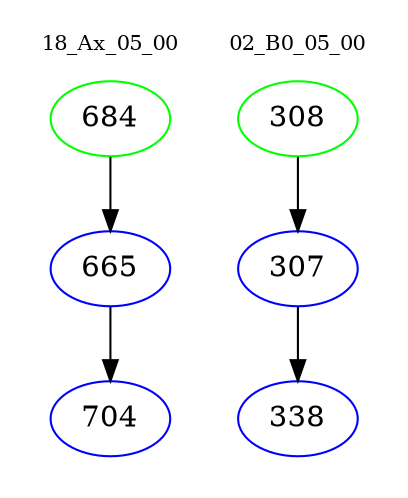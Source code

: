 digraph{
subgraph cluster_0 {
color = white
label = "18_Ax_05_00";
fontsize=10;
T0_684 [label="684", color="green"]
T0_684 -> T0_665 [color="black"]
T0_665 [label="665", color="blue"]
T0_665 -> T0_704 [color="black"]
T0_704 [label="704", color="blue"]
}
subgraph cluster_1 {
color = white
label = "02_B0_05_00";
fontsize=10;
T1_308 [label="308", color="green"]
T1_308 -> T1_307 [color="black"]
T1_307 [label="307", color="blue"]
T1_307 -> T1_338 [color="black"]
T1_338 [label="338", color="blue"]
}
}
